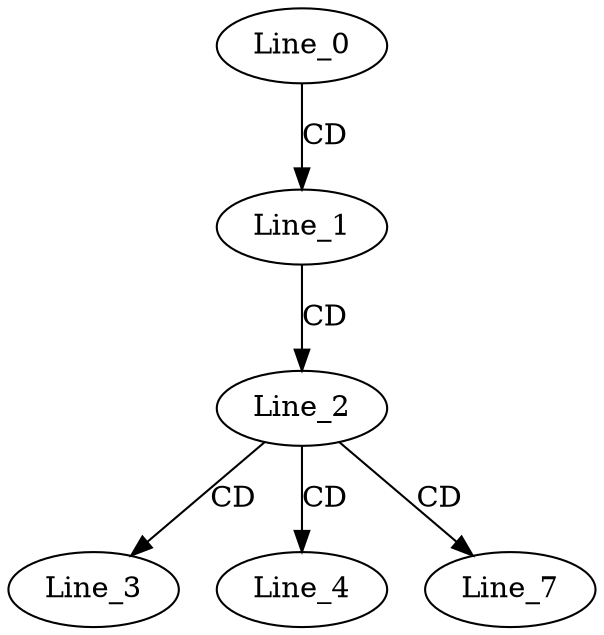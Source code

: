 digraph G {
  Line_0;
  Line_1;
  Line_2;
  Line_3;
  Line_4;
  Line_7;
  Line_0 -> Line_1 [ label="CD" ];
  Line_1 -> Line_2 [ label="CD" ];
  Line_2 -> Line_3 [ label="CD" ];
  Line_2 -> Line_4 [ label="CD" ];
  Line_2 -> Line_7 [ label="CD" ];
}
